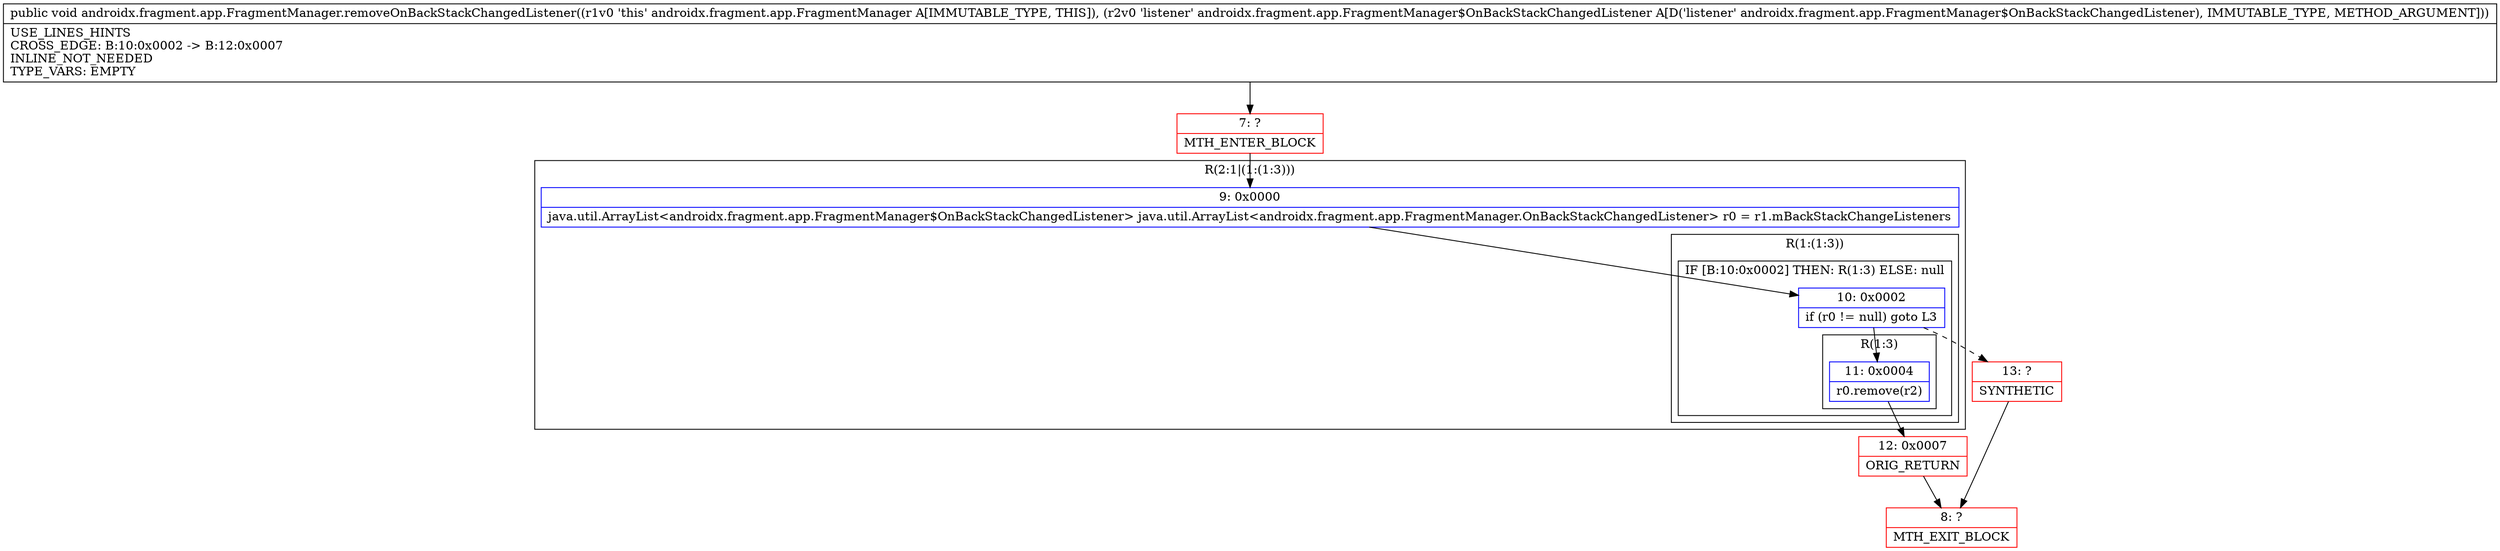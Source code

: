 digraph "CFG forandroidx.fragment.app.FragmentManager.removeOnBackStackChangedListener(Landroidx\/fragment\/app\/FragmentManager$OnBackStackChangedListener;)V" {
subgraph cluster_Region_610915834 {
label = "R(2:1|(1:(1:3)))";
node [shape=record,color=blue];
Node_9 [shape=record,label="{9\:\ 0x0000|java.util.ArrayList\<androidx.fragment.app.FragmentManager$OnBackStackChangedListener\> java.util.ArrayList\<androidx.fragment.app.FragmentManager.OnBackStackChangedListener\> r0 = r1.mBackStackChangeListeners\l}"];
subgraph cluster_Region_777337185 {
label = "R(1:(1:3))";
node [shape=record,color=blue];
subgraph cluster_IfRegion_1545220000 {
label = "IF [B:10:0x0002] THEN: R(1:3) ELSE: null";
node [shape=record,color=blue];
Node_10 [shape=record,label="{10\:\ 0x0002|if (r0 != null) goto L3\l}"];
subgraph cluster_Region_1524342560 {
label = "R(1:3)";
node [shape=record,color=blue];
Node_11 [shape=record,label="{11\:\ 0x0004|r0.remove(r2)\l}"];
}
}
}
}
Node_7 [shape=record,color=red,label="{7\:\ ?|MTH_ENTER_BLOCK\l}"];
Node_12 [shape=record,color=red,label="{12\:\ 0x0007|ORIG_RETURN\l}"];
Node_8 [shape=record,color=red,label="{8\:\ ?|MTH_EXIT_BLOCK\l}"];
Node_13 [shape=record,color=red,label="{13\:\ ?|SYNTHETIC\l}"];
MethodNode[shape=record,label="{public void androidx.fragment.app.FragmentManager.removeOnBackStackChangedListener((r1v0 'this' androidx.fragment.app.FragmentManager A[IMMUTABLE_TYPE, THIS]), (r2v0 'listener' androidx.fragment.app.FragmentManager$OnBackStackChangedListener A[D('listener' androidx.fragment.app.FragmentManager$OnBackStackChangedListener), IMMUTABLE_TYPE, METHOD_ARGUMENT]))  | USE_LINES_HINTS\lCROSS_EDGE: B:10:0x0002 \-\> B:12:0x0007\lINLINE_NOT_NEEDED\lTYPE_VARS: EMPTY\l}"];
MethodNode -> Node_7;Node_9 -> Node_10;
Node_10 -> Node_11;
Node_10 -> Node_13[style=dashed];
Node_11 -> Node_12;
Node_7 -> Node_9;
Node_12 -> Node_8;
Node_13 -> Node_8;
}

